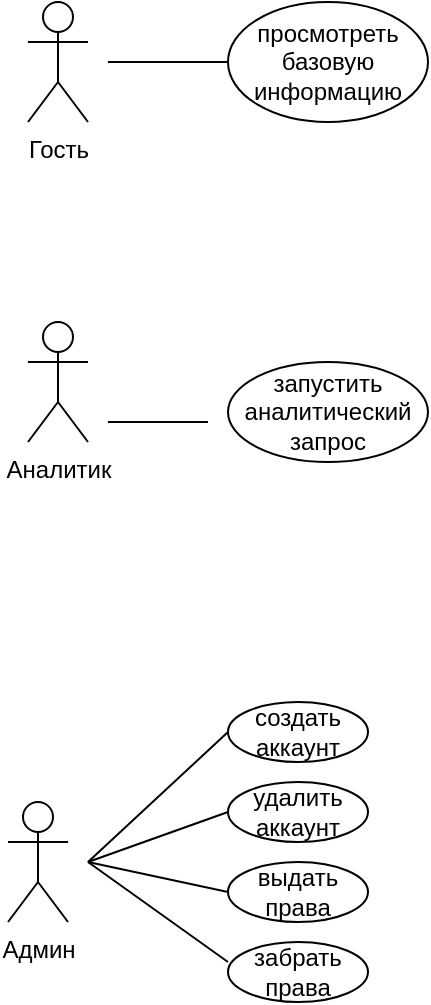 <mxfile version="14.7.4" type="device"><diagram id="jVBOW3h1JA2quOBT72Zv" name="Page-1"><mxGraphModel dx="981" dy="552" grid="1" gridSize="10" guides="1" tooltips="1" connect="1" arrows="1" fold="1" page="1" pageScale="1" pageWidth="850" pageHeight="1100" math="0" shadow="0"><root><mxCell id="0"/><mxCell id="1" parent="0"/><mxCell id="Z-SiMfHKR_TIgWU_Qu2h-1" value="Гость" style="shape=umlActor;verticalLabelPosition=bottom;verticalAlign=top;html=1;outlineConnect=0;" vertex="1" parent="1"><mxGeometry x="140" y="120" width="30" height="60" as="geometry"/></mxCell><mxCell id="Z-SiMfHKR_TIgWU_Qu2h-2" value="Аналитик" style="shape=umlActor;verticalLabelPosition=bottom;verticalAlign=top;html=1;outlineConnect=0;" vertex="1" parent="1"><mxGeometry x="140" y="280" width="30" height="60" as="geometry"/></mxCell><mxCell id="Z-SiMfHKR_TIgWU_Qu2h-3" value="Админ" style="shape=umlActor;verticalLabelPosition=bottom;verticalAlign=top;html=1;outlineConnect=0;" vertex="1" parent="1"><mxGeometry x="130" y="520" width="30" height="60" as="geometry"/></mxCell><mxCell id="Z-SiMfHKR_TIgWU_Qu2h-4" value="создать аккаунт" style="ellipse;whiteSpace=wrap;html=1;" vertex="1" parent="1"><mxGeometry x="240" y="470" width="70" height="30" as="geometry"/></mxCell><mxCell id="Z-SiMfHKR_TIgWU_Qu2h-5" value="удалить аккаунт" style="ellipse;whiteSpace=wrap;html=1;" vertex="1" parent="1"><mxGeometry x="240" y="510" width="70" height="30" as="geometry"/></mxCell><mxCell id="Z-SiMfHKR_TIgWU_Qu2h-6" value="выдать права" style="ellipse;whiteSpace=wrap;html=1;" vertex="1" parent="1"><mxGeometry x="240" y="550" width="70" height="30" as="geometry"/></mxCell><mxCell id="Z-SiMfHKR_TIgWU_Qu2h-7" value="забрать права" style="ellipse;whiteSpace=wrap;html=1;" vertex="1" parent="1"><mxGeometry x="240" y="590" width="70" height="30" as="geometry"/></mxCell><mxCell id="Z-SiMfHKR_TIgWU_Qu2h-8" value="" style="endArrow=none;html=1;entryX=0;entryY=0.5;entryDx=0;entryDy=0;" edge="1" parent="1" target="Z-SiMfHKR_TIgWU_Qu2h-4"><mxGeometry width="50" height="50" relative="1" as="geometry"><mxPoint x="170" y="550" as="sourcePoint"/><mxPoint x="230" y="490" as="targetPoint"/></mxGeometry></mxCell><mxCell id="Z-SiMfHKR_TIgWU_Qu2h-9" value="" style="endArrow=none;html=1;entryX=0;entryY=0.5;entryDx=0;entryDy=0;" edge="1" parent="1" target="Z-SiMfHKR_TIgWU_Qu2h-5"><mxGeometry width="50" height="50" relative="1" as="geometry"><mxPoint x="170" y="550" as="sourcePoint"/><mxPoint x="230" y="530" as="targetPoint"/></mxGeometry></mxCell><mxCell id="Z-SiMfHKR_TIgWU_Qu2h-10" value="" style="endArrow=none;html=1;entryX=0;entryY=0.5;entryDx=0;entryDy=0;" edge="1" parent="1" target="Z-SiMfHKR_TIgWU_Qu2h-6"><mxGeometry width="50" height="50" relative="1" as="geometry"><mxPoint x="170" y="550" as="sourcePoint"/><mxPoint x="220" y="565" as="targetPoint"/></mxGeometry></mxCell><mxCell id="Z-SiMfHKR_TIgWU_Qu2h-11" value="" style="endArrow=none;html=1;entryX=0;entryY=0.333;entryDx=0;entryDy=0;entryPerimeter=0;" edge="1" parent="1" target="Z-SiMfHKR_TIgWU_Qu2h-7"><mxGeometry width="50" height="50" relative="1" as="geometry"><mxPoint x="170" y="550" as="sourcePoint"/><mxPoint x="230" y="575" as="targetPoint"/></mxGeometry></mxCell><mxCell id="Z-SiMfHKR_TIgWU_Qu2h-12" value="запустить&lt;br&gt;аналитический запрос" style="ellipse;whiteSpace=wrap;html=1;" vertex="1" parent="1"><mxGeometry x="240" y="300" width="100" height="50" as="geometry"/></mxCell><mxCell id="Z-SiMfHKR_TIgWU_Qu2h-15" value="" style="endArrow=none;html=1;" edge="1" parent="1"><mxGeometry width="50" height="50" relative="1" as="geometry"><mxPoint x="180" y="330" as="sourcePoint"/><mxPoint x="230" y="330" as="targetPoint"/></mxGeometry></mxCell><mxCell id="Z-SiMfHKR_TIgWU_Qu2h-17" value="просмотреть&lt;br&gt;базовую информацию" style="ellipse;whiteSpace=wrap;html=1;" vertex="1" parent="1"><mxGeometry x="240" y="120" width="100" height="60" as="geometry"/></mxCell><mxCell id="Z-SiMfHKR_TIgWU_Qu2h-21" value="" style="endArrow=none;html=1;entryX=0;entryY=0.5;entryDx=0;entryDy=0;" edge="1" parent="1" target="Z-SiMfHKR_TIgWU_Qu2h-17"><mxGeometry width="50" height="50" relative="1" as="geometry"><mxPoint x="180" y="150" as="sourcePoint"/><mxPoint x="240" y="90" as="targetPoint"/></mxGeometry></mxCell></root></mxGraphModel></diagram></mxfile>